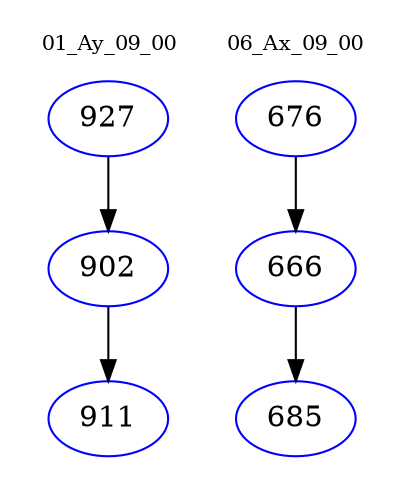 digraph{
subgraph cluster_0 {
color = white
label = "01_Ay_09_00";
fontsize=10;
T0_927 [label="927", color="blue"]
T0_927 -> T0_902 [color="black"]
T0_902 [label="902", color="blue"]
T0_902 -> T0_911 [color="black"]
T0_911 [label="911", color="blue"]
}
subgraph cluster_1 {
color = white
label = "06_Ax_09_00";
fontsize=10;
T1_676 [label="676", color="blue"]
T1_676 -> T1_666 [color="black"]
T1_666 [label="666", color="blue"]
T1_666 -> T1_685 [color="black"]
T1_685 [label="685", color="blue"]
}
}
